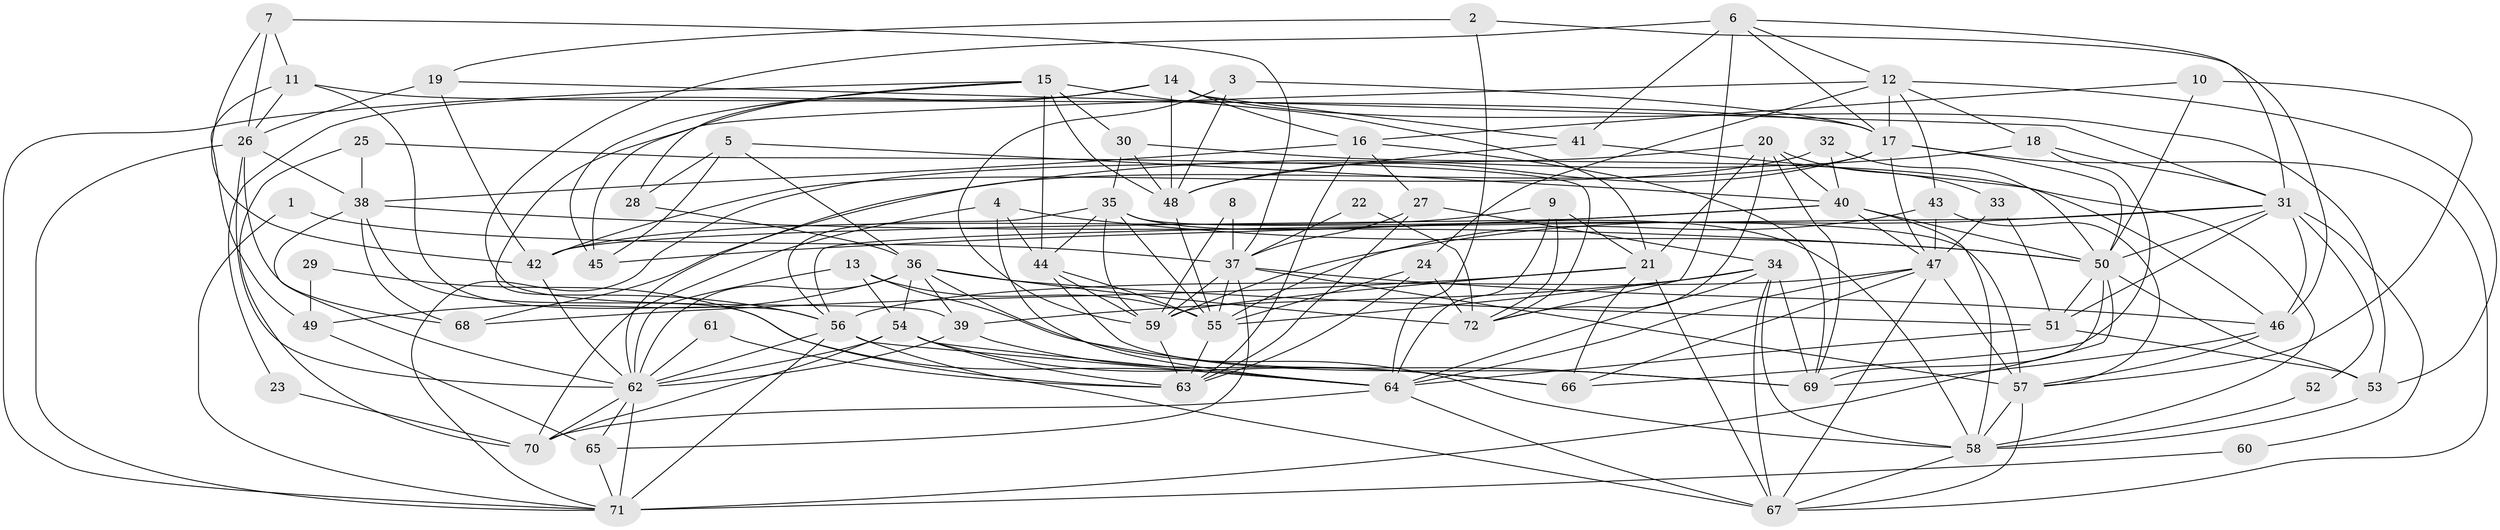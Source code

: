 // original degree distribution, {5: 0.19444444444444445, 2: 0.13194444444444445, 3: 0.2986111111111111, 4: 0.22916666666666666, 10: 0.006944444444444444, 7: 0.04861111111111111, 6: 0.09027777777777778}
// Generated by graph-tools (version 1.1) at 2025/50/03/09/25 03:50:05]
// undirected, 72 vertices, 205 edges
graph export_dot {
graph [start="1"]
  node [color=gray90,style=filled];
  1;
  2;
  3;
  4;
  5;
  6;
  7;
  8;
  9;
  10;
  11;
  12;
  13;
  14;
  15;
  16;
  17;
  18;
  19;
  20;
  21;
  22;
  23;
  24;
  25;
  26;
  27;
  28;
  29;
  30;
  31;
  32;
  33;
  34;
  35;
  36;
  37;
  38;
  39;
  40;
  41;
  42;
  43;
  44;
  45;
  46;
  47;
  48;
  49;
  50;
  51;
  52;
  53;
  54;
  55;
  56;
  57;
  58;
  59;
  60;
  61;
  62;
  63;
  64;
  65;
  66;
  67;
  68;
  69;
  70;
  71;
  72;
  1 -- 37 [weight=1.0];
  1 -- 71 [weight=1.0];
  2 -- 19 [weight=1.0];
  2 -- 46 [weight=1.0];
  2 -- 64 [weight=1.0];
  3 -- 17 [weight=1.0];
  3 -- 48 [weight=1.0];
  3 -- 59 [weight=1.0];
  4 -- 44 [weight=1.0];
  4 -- 50 [weight=1.0];
  4 -- 64 [weight=1.0];
  4 -- 70 [weight=1.0];
  5 -- 28 [weight=1.0];
  5 -- 36 [weight=1.0];
  5 -- 40 [weight=1.0];
  5 -- 45 [weight=1.0];
  6 -- 12 [weight=1.0];
  6 -- 17 [weight=1.0];
  6 -- 31 [weight=1.0];
  6 -- 39 [weight=1.0];
  6 -- 41 [weight=1.0];
  6 -- 72 [weight=1.0];
  7 -- 11 [weight=1.0];
  7 -- 26 [weight=1.0];
  7 -- 37 [weight=1.0];
  7 -- 42 [weight=1.0];
  8 -- 37 [weight=1.0];
  8 -- 59 [weight=1.0];
  9 -- 21 [weight=1.0];
  9 -- 42 [weight=1.0];
  9 -- 64 [weight=1.0];
  9 -- 72 [weight=1.0];
  10 -- 16 [weight=1.0];
  10 -- 50 [weight=1.0];
  10 -- 57 [weight=1.0];
  11 -- 17 [weight=1.0];
  11 -- 26 [weight=1.0];
  11 -- 49 [weight=1.0];
  11 -- 56 [weight=1.0];
  12 -- 17 [weight=1.0];
  12 -- 18 [weight=1.0];
  12 -- 24 [weight=1.0];
  12 -- 43 [weight=1.0];
  12 -- 53 [weight=1.0];
  12 -- 56 [weight=1.0];
  13 -- 54 [weight=1.0];
  13 -- 55 [weight=1.0];
  13 -- 62 [weight=1.0];
  13 -- 69 [weight=1.0];
  14 -- 16 [weight=1.0];
  14 -- 23 [weight=1.0];
  14 -- 41 [weight=1.0];
  14 -- 45 [weight=1.0];
  14 -- 48 [weight=1.0];
  14 -- 53 [weight=1.0];
  15 -- 21 [weight=1.0];
  15 -- 28 [weight=1.0];
  15 -- 30 [weight=1.0];
  15 -- 44 [weight=1.0];
  15 -- 45 [weight=1.0];
  15 -- 48 [weight=1.0];
  15 -- 71 [weight=1.0];
  16 -- 27 [weight=1.0];
  16 -- 38 [weight=1.0];
  16 -- 63 [weight=1.0];
  16 -- 69 [weight=1.0];
  17 -- 47 [weight=1.0];
  17 -- 48 [weight=1.0];
  17 -- 50 [weight=1.0];
  17 -- 62 [weight=1.0];
  17 -- 67 [weight=1.0];
  18 -- 31 [weight=1.0];
  18 -- 66 [weight=1.0];
  18 -- 68 [weight=1.0];
  19 -- 26 [weight=1.0];
  19 -- 31 [weight=1.0];
  19 -- 42 [weight=1.0];
  20 -- 21 [weight=1.0];
  20 -- 33 [weight=1.0];
  20 -- 40 [weight=1.0];
  20 -- 69 [weight=1.0];
  20 -- 71 [weight=1.0];
  20 -- 72 [weight=1.0];
  21 -- 59 [weight=1.0];
  21 -- 66 [weight=1.0];
  21 -- 67 [weight=1.0];
  21 -- 68 [weight=1.0];
  22 -- 37 [weight=1.0];
  22 -- 72 [weight=1.0];
  23 -- 70 [weight=1.0];
  24 -- 55 [weight=1.0];
  24 -- 63 [weight=1.0];
  24 -- 72 [weight=1.0];
  25 -- 38 [weight=1.0];
  25 -- 70 [weight=1.0];
  25 -- 72 [weight=1.0];
  26 -- 38 [weight=1.0];
  26 -- 62 [weight=1.0];
  26 -- 68 [weight=1.0];
  26 -- 71 [weight=1.0];
  27 -- 34 [weight=1.0];
  27 -- 37 [weight=1.0];
  27 -- 63 [weight=1.0];
  28 -- 36 [weight=1.0];
  29 -- 49 [weight=1.0];
  29 -- 64 [weight=1.0];
  30 -- 35 [weight=1.0];
  30 -- 48 [weight=1.0];
  30 -- 58 [weight=1.0];
  31 -- 46 [weight=1.0];
  31 -- 50 [weight=1.0];
  31 -- 51 [weight=1.0];
  31 -- 52 [weight=1.0];
  31 -- 56 [weight=1.0];
  31 -- 59 [weight=1.0];
  31 -- 60 [weight=1.0];
  32 -- 40 [weight=1.0];
  32 -- 42 [weight=1.0];
  32 -- 50 [weight=1.0];
  33 -- 47 [weight=1.0];
  33 -- 51 [weight=1.0];
  34 -- 39 [weight=1.0];
  34 -- 55 [weight=1.0];
  34 -- 58 [weight=1.0];
  34 -- 64 [weight=1.0];
  34 -- 67 [weight=1.0];
  34 -- 69 [weight=1.0];
  35 -- 44 [weight=1.0];
  35 -- 55 [weight=1.0];
  35 -- 56 [weight=1.0];
  35 -- 57 [weight=1.0];
  35 -- 58 [weight=1.0];
  35 -- 59 [weight=1.0];
  36 -- 39 [weight=1.0];
  36 -- 49 [weight=1.0];
  36 -- 51 [weight=1.0];
  36 -- 54 [weight=1.0];
  36 -- 58 [weight=1.0];
  36 -- 62 [weight=1.0];
  36 -- 72 [weight=1.0];
  37 -- 46 [weight=1.0];
  37 -- 55 [weight=1.0];
  37 -- 57 [weight=2.0];
  37 -- 59 [weight=1.0];
  37 -- 65 [weight=1.0];
  38 -- 50 [weight=1.0];
  38 -- 62 [weight=1.0];
  38 -- 63 [weight=1.0];
  38 -- 68 [weight=1.0];
  39 -- 62 [weight=1.0];
  39 -- 66 [weight=1.0];
  40 -- 42 [weight=1.0];
  40 -- 45 [weight=1.0];
  40 -- 47 [weight=1.0];
  40 -- 50 [weight=1.0];
  40 -- 58 [weight=1.0];
  41 -- 46 [weight=1.0];
  41 -- 48 [weight=1.0];
  42 -- 62 [weight=1.0];
  43 -- 47 [weight=1.0];
  43 -- 55 [weight=2.0];
  43 -- 57 [weight=1.0];
  44 -- 55 [weight=1.0];
  44 -- 59 [weight=1.0];
  44 -- 69 [weight=1.0];
  46 -- 57 [weight=1.0];
  46 -- 69 [weight=1.0];
  47 -- 56 [weight=1.0];
  47 -- 57 [weight=1.0];
  47 -- 64 [weight=1.0];
  47 -- 66 [weight=1.0];
  47 -- 67 [weight=1.0];
  48 -- 55 [weight=1.0];
  49 -- 65 [weight=1.0];
  50 -- 51 [weight=1.0];
  50 -- 53 [weight=1.0];
  50 -- 69 [weight=1.0];
  50 -- 71 [weight=1.0];
  51 -- 53 [weight=1.0];
  51 -- 64 [weight=1.0];
  52 -- 58 [weight=1.0];
  53 -- 58 [weight=1.0];
  54 -- 62 [weight=1.0];
  54 -- 63 [weight=1.0];
  54 -- 64 [weight=1.0];
  54 -- 66 [weight=1.0];
  54 -- 70 [weight=1.0];
  55 -- 63 [weight=1.0];
  56 -- 62 [weight=1.0];
  56 -- 64 [weight=1.0];
  56 -- 67 [weight=1.0];
  56 -- 71 [weight=1.0];
  57 -- 58 [weight=1.0];
  57 -- 67 [weight=1.0];
  58 -- 67 [weight=1.0];
  59 -- 63 [weight=1.0];
  60 -- 71 [weight=1.0];
  61 -- 62 [weight=1.0];
  61 -- 63 [weight=1.0];
  62 -- 65 [weight=1.0];
  62 -- 70 [weight=1.0];
  62 -- 71 [weight=2.0];
  64 -- 67 [weight=1.0];
  64 -- 70 [weight=1.0];
  65 -- 71 [weight=1.0];
}
